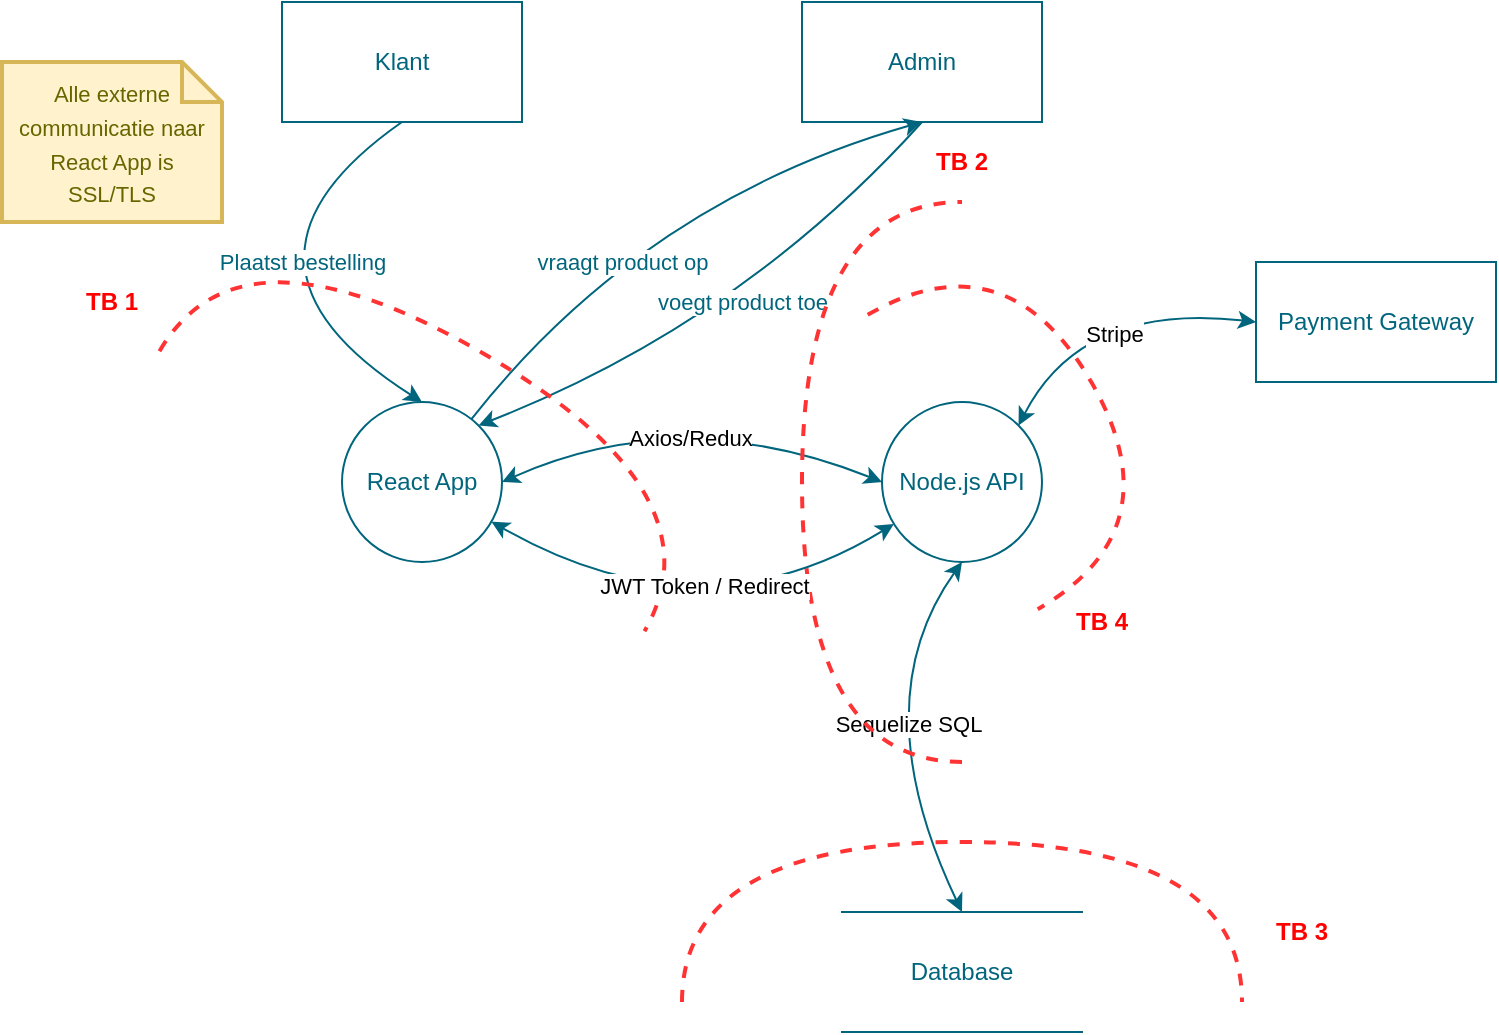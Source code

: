 <mxfile version="13.8.1" type="device"><diagram id="GQgluYlfzvgkkCOM7Zle" name="Page-1"><mxGraphModel dx="1422" dy="800" grid="1" gridSize="10" guides="1" tooltips="1" connect="1" arrows="1" fold="1" page="1" pageScale="1" pageWidth="827" pageHeight="1169" math="0" shadow="0"><root><mxCell id="0"/><mxCell id="1" parent="0"/><mxCell id="_HkmcIRaIF6VysRvjpBD-1" value="Node.js API" style="ellipse;whiteSpace=wrap;html=1;aspect=fixed;strokeColor=#00657D;fontColor=#00657D;" vertex="1" parent="1"><mxGeometry x="520" y="300" width="80" height="80" as="geometry"/></mxCell><mxCell id="_HkmcIRaIF6VysRvjpBD-2" value="React App" style="ellipse;whiteSpace=wrap;html=1;aspect=fixed;strokeColor=#00657D;fontColor=#00657D;" vertex="1" parent="1"><mxGeometry x="250" y="300" width="80" height="80" as="geometry"/></mxCell><mxCell id="_HkmcIRaIF6VysRvjpBD-3" value="Database" style="shape=partialRectangle;whiteSpace=wrap;html=1;left=0;right=0;fillColor=none;strokeColor=#00657D;fontColor=#00657D;" vertex="1" parent="1"><mxGeometry x="500" y="555" width="120" height="60" as="geometry"/></mxCell><mxCell id="_HkmcIRaIF6VysRvjpBD-4" value="Klant" style="rounded=0;whiteSpace=wrap;html=1;strokeColor=#00657D;fontColor=#00657D;" vertex="1" parent="1"><mxGeometry x="220" y="100" width="120" height="60" as="geometry"/></mxCell><mxCell id="_HkmcIRaIF6VysRvjpBD-5" value="Admin" style="rounded=0;whiteSpace=wrap;html=1;strokeColor=#00657D;fontColor=#00657D;" vertex="1" parent="1"><mxGeometry x="480" y="100" width="120" height="60" as="geometry"/></mxCell><mxCell id="_HkmcIRaIF6VysRvjpBD-6" value="Plaatst bestelling" style="endArrow=classic;html=1;fontColor=#00657D;strokeColor=#00657D;arcSize=20;curved=1;bendable=1;exitX=0.5;exitY=1;exitDx=0;exitDy=0;entryX=0.5;entryY=0;entryDx=0;entryDy=0;" edge="1" parent="1" source="_HkmcIRaIF6VysRvjpBD-4" target="_HkmcIRaIF6VysRvjpBD-2"><mxGeometry x="-0.357" y="29" width="50" height="50" relative="1" as="geometry"><mxPoint x="120" y="280" as="sourcePoint"/><mxPoint x="200" y="200" as="targetPoint"/><Array as="points"><mxPoint x="180" y="230"/></Array><mxPoint as="offset"/></mxGeometry></mxCell><mxCell id="_HkmcIRaIF6VysRvjpBD-7" value="" style="endArrow=classic;startArrow=classic;html=1;fontColor=#00657D;strokeColor=#00657D;curved=1;exitX=1;exitY=0.5;exitDx=0;exitDy=0;entryX=0;entryY=0.5;entryDx=0;entryDy=0;" edge="1" parent="1" source="_HkmcIRaIF6VysRvjpBD-2" target="_HkmcIRaIF6VysRvjpBD-1"><mxGeometry width="50" height="50" relative="1" as="geometry"><mxPoint x="380" y="380" as="sourcePoint"/><mxPoint x="460" y="300" as="targetPoint"/><Array as="points"><mxPoint x="420" y="300"/></Array></mxGeometry></mxCell><mxCell id="_HkmcIRaIF6VysRvjpBD-8" value="Axios/Redux" style="edgeLabel;html=1;align=center;verticalAlign=middle;resizable=0;points=[];" vertex="1" connectable="0" parent="_HkmcIRaIF6VysRvjpBD-7"><mxGeometry x="-0.084" y="-18" relative="1" as="geometry"><mxPoint as="offset"/></mxGeometry></mxCell><mxCell id="_HkmcIRaIF6VysRvjpBD-9" value="" style="endArrow=classic;startArrow=classic;html=1;fontColor=#00657D;strokeColor=#00657D;curved=1;entryX=0.5;entryY=1;entryDx=0;entryDy=0;exitX=0.5;exitY=0;exitDx=0;exitDy=0;" edge="1" parent="1" source="_HkmcIRaIF6VysRvjpBD-3" target="_HkmcIRaIF6VysRvjpBD-1"><mxGeometry width="50" height="50" relative="1" as="geometry"><mxPoint x="510" y="480" as="sourcePoint"/><mxPoint x="590" y="400" as="targetPoint"/><Array as="points"><mxPoint x="510" y="450"/></Array></mxGeometry></mxCell><mxCell id="_HkmcIRaIF6VysRvjpBD-10" value="Sequelize SQL" style="edgeLabel;html=1;align=center;verticalAlign=middle;resizable=0;points=[];" vertex="1" connectable="0" parent="_HkmcIRaIF6VysRvjpBD-9"><mxGeometry x="-0.04" y="-16" relative="1" as="geometry"><mxPoint as="offset"/></mxGeometry></mxCell><mxCell id="_HkmcIRaIF6VysRvjpBD-11" value="vraagt product op" style="endArrow=classic;html=1;fontColor=#00657D;strokeColor=#00657D;arcSize=20;curved=1;bendable=1;entryX=0.5;entryY=1;entryDx=0;entryDy=0;" edge="1" parent="1" source="_HkmcIRaIF6VysRvjpBD-2" target="_HkmcIRaIF6VysRvjpBD-5"><mxGeometry x="-0.236" y="-11" width="50" height="50" relative="1" as="geometry"><mxPoint x="430" y="260" as="sourcePoint"/><mxPoint x="510" y="180" as="targetPoint"/><Array as="points"><mxPoint x="400" y="200"/></Array><mxPoint as="offset"/></mxGeometry></mxCell><mxCell id="_HkmcIRaIF6VysRvjpBD-12" value="voegt product toe" style="endArrow=classic;html=1;fontColor=#00657D;strokeColor=#00657D;arcSize=20;curved=1;bendable=1;entryX=1;entryY=0;entryDx=0;entryDy=0;exitX=0.5;exitY=1;exitDx=0;exitDy=0;" edge="1" parent="1" source="_HkmcIRaIF6VysRvjpBD-5" target="_HkmcIRaIF6VysRvjpBD-2"><mxGeometry x="-0.079" y="-7" width="50" height="50" relative="1" as="geometry"><mxPoint x="440" y="300" as="sourcePoint"/><mxPoint x="520" y="220" as="targetPoint"/><Array as="points"><mxPoint x="450" y="260"/></Array><mxPoint as="offset"/></mxGeometry></mxCell><mxCell id="_HkmcIRaIF6VysRvjpBD-13" value="" style="shape=requiredInterface;html=1;verticalLabelPosition=bottom;dashed=1;strokeColor=#FF3333;strokeWidth=2;fillColor=none;fontColor=#FF3333;align=left;rotation=-90;" vertex="1" parent="1"><mxGeometry x="520" y="420" width="80" height="280" as="geometry"/></mxCell><mxCell id="_HkmcIRaIF6VysRvjpBD-14" value="" style="shape=requiredInterface;html=1;verticalLabelPosition=bottom;dashed=1;strokeColor=#FF3333;strokeWidth=2;fillColor=none;fontColor=#FF3333;align=left;rotation=-180;" vertex="1" parent="1"><mxGeometry x="480" y="200" width="80" height="280" as="geometry"/></mxCell><mxCell id="_HkmcIRaIF6VysRvjpBD-15" value="" style="shape=requiredInterface;html=1;verticalLabelPosition=bottom;dashed=1;strokeColor=#FF3333;strokeWidth=2;fillColor=none;fontColor=#FF3333;align=left;rotation=-60;" vertex="1" parent="1"><mxGeometry x="260" y="170" width="80" height="280" as="geometry"/></mxCell><mxCell id="_HkmcIRaIF6VysRvjpBD-18" value="&lt;font style=&quot;font-size: 11px&quot;&gt;Alle externe communicatie naar React App is SSL/TLS&lt;/font&gt;" style="shape=note;strokeWidth=2;fontSize=14;size=20;whiteSpace=wrap;html=1;fillColor=#fff2cc;strokeColor=#d6b656;fontColor=#666600;" vertex="1" parent="1"><mxGeometry x="80" y="130" width="110" height="80" as="geometry"/></mxCell><mxCell id="_HkmcIRaIF6VysRvjpBD-20" value="&lt;font color=&quot;#ff0000&quot;&gt;&lt;b&gt;TB 1&lt;/b&gt;&lt;/font&gt;" style="text;html=1;strokeColor=none;fillColor=none;align=center;verticalAlign=middle;whiteSpace=wrap;rounded=0;" vertex="1" parent="1"><mxGeometry x="115" y="240" width="40" height="20" as="geometry"/></mxCell><mxCell id="_HkmcIRaIF6VysRvjpBD-21" value="&lt;font color=&quot;#ff0000&quot;&gt;&lt;b&gt;TB 2&lt;/b&gt;&lt;/font&gt;" style="text;html=1;strokeColor=none;fillColor=none;align=center;verticalAlign=middle;whiteSpace=wrap;rounded=0;" vertex="1" parent="1"><mxGeometry x="540" y="170" width="40" height="20" as="geometry"/></mxCell><mxCell id="_HkmcIRaIF6VysRvjpBD-22" value="&lt;font color=&quot;#ff0000&quot;&gt;&lt;b&gt;TB 3&lt;/b&gt;&lt;/font&gt;" style="text;html=1;strokeColor=none;fillColor=none;align=center;verticalAlign=middle;whiteSpace=wrap;rounded=0;" vertex="1" parent="1"><mxGeometry x="710" y="555" width="40" height="20" as="geometry"/></mxCell><mxCell id="_HkmcIRaIF6VysRvjpBD-23" value="" style="endArrow=classic;startArrow=classic;html=1;fontColor=#00657D;strokeColor=#00657D;curved=1;" edge="1" parent="1" source="_HkmcIRaIF6VysRvjpBD-2" target="_HkmcIRaIF6VysRvjpBD-1"><mxGeometry width="50" height="50" relative="1" as="geometry"><mxPoint x="170" y="540" as="sourcePoint"/><mxPoint x="250" y="460" as="targetPoint"/><Array as="points"><mxPoint x="430" y="420"/></Array></mxGeometry></mxCell><mxCell id="_HkmcIRaIF6VysRvjpBD-24" value="JWT Token / Redirect" style="edgeLabel;html=1;align=center;verticalAlign=middle;resizable=0;points=[];" vertex="1" connectable="0" parent="_HkmcIRaIF6VysRvjpBD-23"><mxGeometry x="-0.08" y="25" relative="1" as="geometry"><mxPoint as="offset"/></mxGeometry></mxCell><mxCell id="_HkmcIRaIF6VysRvjpBD-25" value="Payment Gateway" style="rounded=0;whiteSpace=wrap;html=1;strokeColor=#00657D;fontColor=#00657D;" vertex="1" parent="1"><mxGeometry x="707" y="230" width="120" height="60" as="geometry"/></mxCell><mxCell id="_HkmcIRaIF6VysRvjpBD-26" value="" style="endArrow=classic;startArrow=classic;html=1;fontColor=#00657D;strokeColor=#00657D;curved=1;entryX=0;entryY=0.5;entryDx=0;entryDy=0;exitX=1;exitY=0;exitDx=0;exitDy=0;" edge="1" parent="1" source="_HkmcIRaIF6VysRvjpBD-1" target="_HkmcIRaIF6VysRvjpBD-25"><mxGeometry width="50" height="50" relative="1" as="geometry"><mxPoint x="610" y="340" as="sourcePoint"/><mxPoint x="690" y="260" as="targetPoint"/><Array as="points"><mxPoint x="620" y="250"/></Array></mxGeometry></mxCell><mxCell id="_HkmcIRaIF6VysRvjpBD-27" value="Stripe" style="edgeLabel;html=1;align=center;verticalAlign=middle;resizable=0;points=[];" vertex="1" connectable="0" parent="_HkmcIRaIF6VysRvjpBD-26"><mxGeometry x="-0.21" y="-21" relative="1" as="geometry"><mxPoint as="offset"/></mxGeometry></mxCell><mxCell id="_HkmcIRaIF6VysRvjpBD-28" value="" style="shape=requiredInterface;html=1;verticalLabelPosition=bottom;dashed=1;strokeColor=#FF3333;strokeWidth=2;fillColor=none;fontColor=#FF3333;align=left;rotation=-30;" vertex="1" parent="1"><mxGeometry x="550" y="225" width="80" height="170" as="geometry"/></mxCell><mxCell id="_HkmcIRaIF6VysRvjpBD-31" value="&lt;font color=&quot;#ff0000&quot;&gt;&lt;b&gt;TB 4&lt;/b&gt;&lt;/font&gt;" style="text;html=1;strokeColor=none;fillColor=none;align=center;verticalAlign=middle;whiteSpace=wrap;rounded=0;" vertex="1" parent="1"><mxGeometry x="610" y="400" width="40" height="20" as="geometry"/></mxCell></root></mxGraphModel></diagram></mxfile>